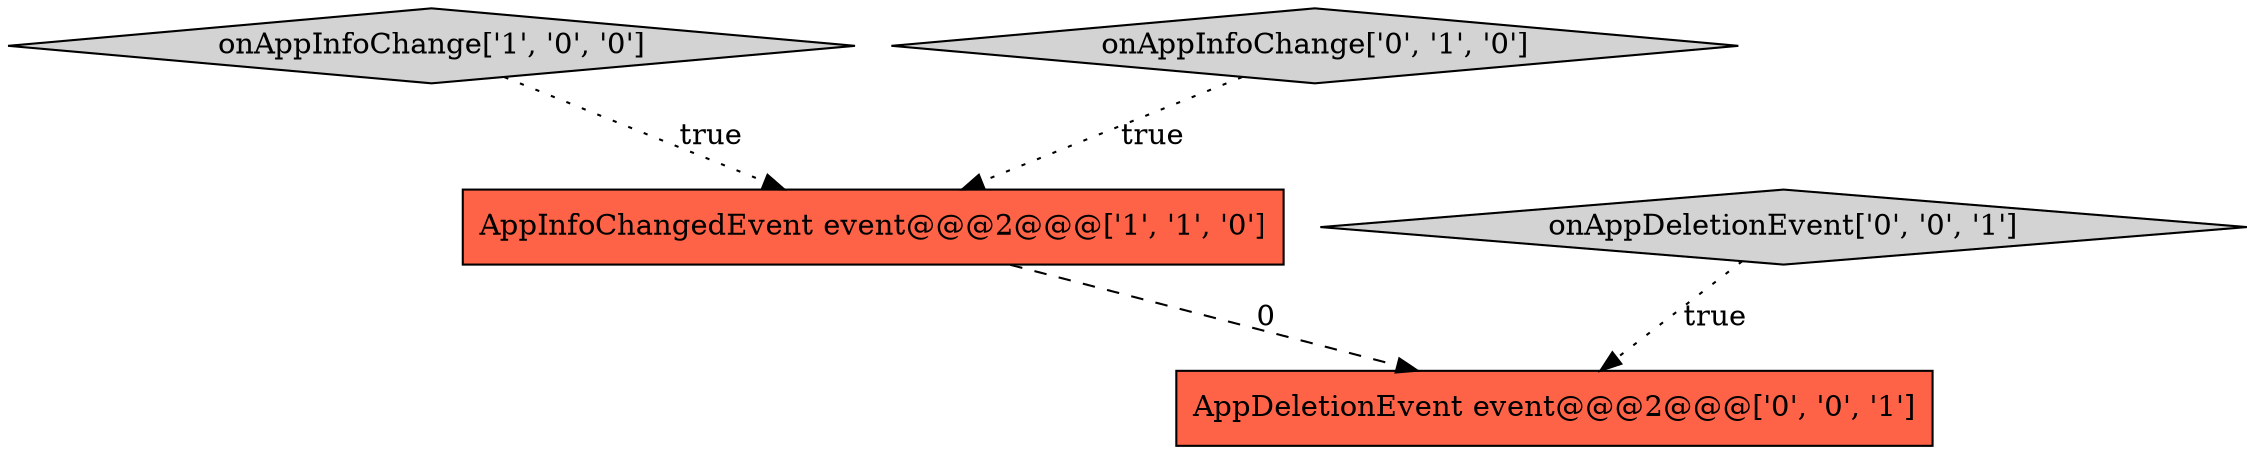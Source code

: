 digraph {
3 [style = filled, label = "AppDeletionEvent event@@@2@@@['0', '0', '1']", fillcolor = tomato, shape = box image = "AAA0AAABBB3BBB"];
0 [style = filled, label = "onAppInfoChange['1', '0', '0']", fillcolor = lightgray, shape = diamond image = "AAA0AAABBB1BBB"];
1 [style = filled, label = "AppInfoChangedEvent event@@@2@@@['1', '1', '0']", fillcolor = tomato, shape = box image = "AAA0AAABBB1BBB"];
4 [style = filled, label = "onAppDeletionEvent['0', '0', '1']", fillcolor = lightgray, shape = diamond image = "AAA0AAABBB3BBB"];
2 [style = filled, label = "onAppInfoChange['0', '1', '0']", fillcolor = lightgray, shape = diamond image = "AAA0AAABBB2BBB"];
1->3 [style = dashed, label="0"];
4->3 [style = dotted, label="true"];
2->1 [style = dotted, label="true"];
0->1 [style = dotted, label="true"];
}
